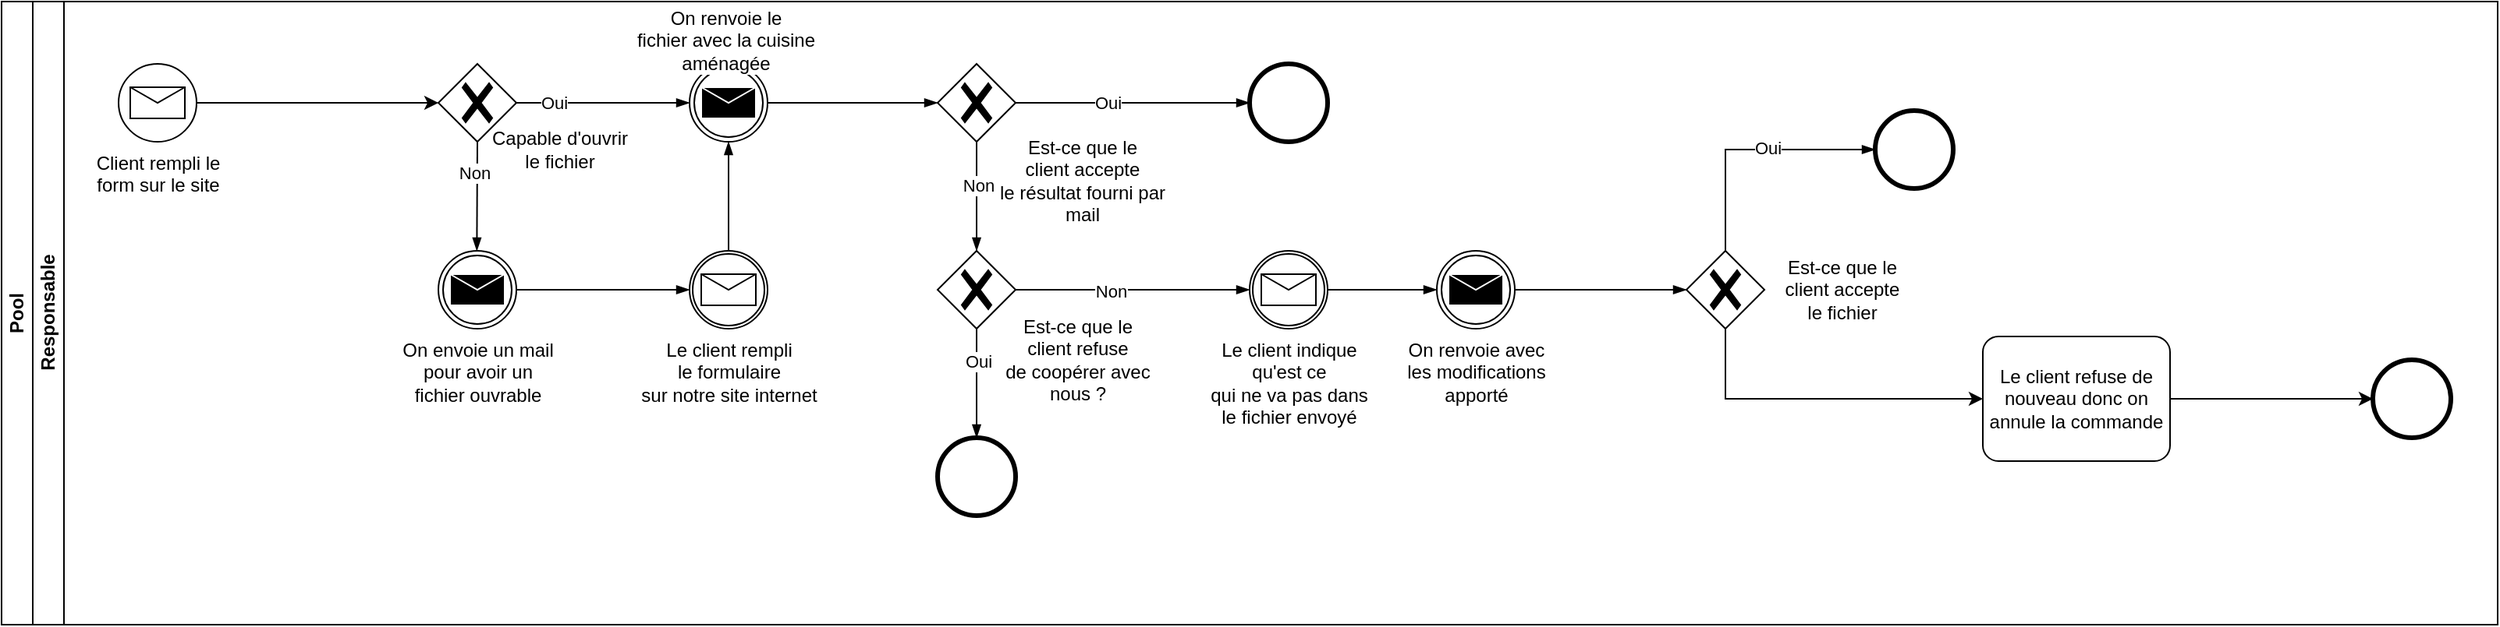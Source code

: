 <mxfile version="22.1.17" type="github">
  <diagram name="Page-1" id="r9_dcZiVTWIHIj-0cioe">
    <mxGraphModel dx="1434" dy="1949" grid="1" gridSize="10" guides="1" tooltips="1" connect="1" arrows="1" fold="1" page="1" pageScale="1" pageWidth="827" pageHeight="1169" math="0" shadow="0">
      <root>
        <mxCell id="0" />
        <mxCell id="1" parent="0" />
        <mxCell id="D1IDOb-8UlhYUGt4Y6p8-2" value="Pool" style="swimlane;html=1;childLayout=stackLayout;resizeParent=1;resizeParentMax=0;horizontal=0;startSize=20;horizontalStack=0;whiteSpace=wrap;" parent="1" vertex="1">
          <mxGeometry x="40" y="-40" width="1600" height="400" as="geometry" />
        </mxCell>
        <mxCell id="D1IDOb-8UlhYUGt4Y6p8-3" value="Responsable" style="swimlane;html=1;startSize=20;horizontal=0;" parent="1" vertex="1">
          <mxGeometry x="60" y="-40" width="1580" height="400" as="geometry" />
        </mxCell>
        <mxCell id="Vwyu7rgs5bZc1OZMxp64-16" value="" style="points=[[0.145,0.145,0],[0.5,0,0],[0.855,0.145,0],[1,0.5,0],[0.855,0.855,0],[0.5,1,0],[0.145,0.855,0],[0,0.5,0]];shape=mxgraph.bpmn.event;html=1;verticalLabelPosition=bottom;labelBackgroundColor=#ffffff;verticalAlign=top;align=center;perimeter=ellipsePerimeter;outlineConnect=0;aspect=fixed;outline=throwing;symbol=message;" parent="D1IDOb-8UlhYUGt4Y6p8-3" vertex="1">
          <mxGeometry x="421" y="40" width="50" height="50" as="geometry" />
        </mxCell>
        <mxCell id="Vwyu7rgs5bZc1OZMxp64-18" value="" style="points=[[0.25,0.25,0],[0.5,0,0],[0.75,0.25,0],[1,0.5,0],[0.75,0.75,0],[0.5,1,0],[0.25,0.75,0],[0,0.5,0]];shape=mxgraph.bpmn.gateway2;html=1;verticalLabelPosition=bottom;labelBackgroundColor=#ffffff;verticalAlign=top;align=center;perimeter=rhombusPerimeter;outlineConnect=0;outline=none;symbol=none;gwType=exclusive;" parent="D1IDOb-8UlhYUGt4Y6p8-3" vertex="1">
          <mxGeometry x="580" y="160" width="50" height="50" as="geometry" />
        </mxCell>
        <mxCell id="Vwyu7rgs5bZc1OZMxp64-20" value="" style="points=[[0.145,0.145,0],[0.5,0,0],[0.855,0.145,0],[1,0.5,0],[0.855,0.855,0],[0.5,1,0],[0.145,0.855,0],[0,0.5,0]];shape=mxgraph.bpmn.event;html=1;verticalLabelPosition=bottom;labelBackgroundColor=#ffffff;verticalAlign=top;align=center;perimeter=ellipsePerimeter;outlineConnect=0;aspect=fixed;outline=end;symbol=terminate2;" parent="D1IDOb-8UlhYUGt4Y6p8-3" vertex="1">
          <mxGeometry x="780" y="40" width="50" height="50" as="geometry" />
        </mxCell>
        <mxCell id="Vwyu7rgs5bZc1OZMxp64-21" value="" style="points=[[0.25,0.25,0],[0.5,0,0],[0.75,0.25,0],[1,0.5,0],[0.75,0.75,0],[0.5,1,0],[0.25,0.75,0],[0,0.5,0]];shape=mxgraph.bpmn.gateway2;html=1;verticalLabelPosition=bottom;labelBackgroundColor=#ffffff;verticalAlign=top;align=center;perimeter=rhombusPerimeter;outlineConnect=0;outline=none;symbol=none;gwType=exclusive;" parent="D1IDOb-8UlhYUGt4Y6p8-3" vertex="1">
          <mxGeometry x="580" y="40" width="50" height="50" as="geometry" />
        </mxCell>
        <mxCell id="Vwyu7rgs5bZc1OZMxp64-22" value="" style="points=[[0.145,0.145,0],[0.5,0,0],[0.855,0.145,0],[1,0.5,0],[0.855,0.855,0],[0.5,1,0],[0.145,0.855,0],[0,0.5,0]];shape=mxgraph.bpmn.event;html=1;verticalLabelPosition=bottom;labelBackgroundColor=#ffffff;verticalAlign=top;align=center;perimeter=ellipsePerimeter;outlineConnect=0;aspect=fixed;outline=end;symbol=terminate2;" parent="D1IDOb-8UlhYUGt4Y6p8-3" vertex="1">
          <mxGeometry x="580" y="280" width="50" height="50" as="geometry" />
        </mxCell>
        <mxCell id="Vwyu7rgs5bZc1OZMxp64-23" value="Le client indique &lt;br&gt;qu&#39;est ce&lt;br&gt;qui ne va pas dans &lt;br&gt;le fichier envoyé" style="points=[[0.145,0.145,0],[0.5,0,0],[0.855,0.145,0],[1,0.5,0],[0.855,0.855,0],[0.5,1,0],[0.145,0.855,0],[0,0.5,0]];shape=mxgraph.bpmn.event;html=1;verticalLabelPosition=bottom;labelBackgroundColor=#ffffff;verticalAlign=top;align=center;perimeter=ellipsePerimeter;outlineConnect=0;aspect=fixed;outline=catching;symbol=message;" parent="D1IDOb-8UlhYUGt4Y6p8-3" vertex="1">
          <mxGeometry x="780" y="160" width="50" height="50" as="geometry" />
        </mxCell>
        <mxCell id="Vwyu7rgs5bZc1OZMxp64-24" value="On renvoie avec &lt;br&gt;les modifications &lt;br&gt;apporté" style="points=[[0.145,0.145,0],[0.5,0,0],[0.855,0.145,0],[1,0.5,0],[0.855,0.855,0],[0.5,1,0],[0.145,0.855,0],[0,0.5,0]];shape=mxgraph.bpmn.event;html=1;verticalLabelPosition=bottom;labelBackgroundColor=#ffffff;verticalAlign=top;align=center;perimeter=ellipsePerimeter;outlineConnect=0;aspect=fixed;outline=throwing;symbol=message;" parent="D1IDOb-8UlhYUGt4Y6p8-3" vertex="1">
          <mxGeometry x="900" y="160" width="50" height="50" as="geometry" />
        </mxCell>
        <mxCell id="UgTmCeR9ksMmDDdTCSuo-7" value="" style="edgeStyle=orthogonalEdgeStyle;rounded=0;orthogonalLoop=1;jettySize=auto;html=1;entryX=0;entryY=0.5;entryDx=0;entryDy=0;entryPerimeter=0;exitX=0.5;exitY=1;exitDx=0;exitDy=0;exitPerimeter=0;" parent="D1IDOb-8UlhYUGt4Y6p8-3" source="Vwyu7rgs5bZc1OZMxp64-26" target="UgTmCeR9ksMmDDdTCSuo-3" edge="1">
          <mxGeometry relative="1" as="geometry">
            <mxPoint x="1070" y="330" as="targetPoint" />
            <Array as="points">
              <mxPoint x="1085" y="255" />
            </Array>
          </mxGeometry>
        </mxCell>
        <mxCell id="Vwyu7rgs5bZc1OZMxp64-26" value="" style="points=[[0.25,0.25,0],[0.5,0,0],[0.75,0.25,0],[1,0.5,0],[0.75,0.75,0],[0.5,1,0],[0.25,0.75,0],[0,0.5,0]];shape=mxgraph.bpmn.gateway2;html=1;verticalLabelPosition=bottom;labelBackgroundColor=#ffffff;verticalAlign=top;align=center;perimeter=rhombusPerimeter;outlineConnect=0;outline=none;symbol=none;gwType=exclusive;" parent="D1IDOb-8UlhYUGt4Y6p8-3" vertex="1">
          <mxGeometry x="1060" y="160" width="50" height="50" as="geometry" />
        </mxCell>
        <mxCell id="Vwyu7rgs5bZc1OZMxp64-27" value="" style="points=[[0.145,0.145,0],[0.5,0,0],[0.855,0.145,0],[1,0.5,0],[0.855,0.855,0],[0.5,1,0],[0.145,0.855,0],[0,0.5,0]];shape=mxgraph.bpmn.event;html=1;verticalLabelPosition=bottom;labelBackgroundColor=#ffffff;verticalAlign=top;align=center;perimeter=ellipsePerimeter;outlineConnect=0;aspect=fixed;outline=end;symbol=terminate2;" parent="D1IDOb-8UlhYUGt4Y6p8-3" vertex="1">
          <mxGeometry x="1181" y="70" width="50" height="50" as="geometry" />
        </mxCell>
        <mxCell id="Vwyu7rgs5bZc1OZMxp64-28" value="" style="points=[[0.145,0.145,0],[0.5,0,0],[0.855,0.145,0],[1,0.5,0],[0.855,0.855,0],[0.5,1,0],[0.145,0.855,0],[0,0.5,0]];shape=mxgraph.bpmn.event;html=1;verticalLabelPosition=bottom;labelBackgroundColor=#ffffff;verticalAlign=top;align=center;perimeter=ellipsePerimeter;outlineConnect=0;aspect=fixed;outline=end;symbol=terminate2;" parent="D1IDOb-8UlhYUGt4Y6p8-3" vertex="1">
          <mxGeometry x="1500" y="230" width="50" height="50" as="geometry" />
        </mxCell>
        <mxCell id="6QLDngQJifuQpvsOph74-2" value="" style="points=[[0.25,0.25,0],[0.5,0,0],[0.75,0.25,0],[1,0.5,0],[0.75,0.75,0],[0.5,1,0],[0.25,0.75,0],[0,0.5,0]];shape=mxgraph.bpmn.gateway2;html=1;verticalLabelPosition=bottom;labelBackgroundColor=#ffffff;verticalAlign=top;align=center;perimeter=rhombusPerimeter;outlineConnect=0;outline=none;symbol=none;gwType=exclusive;" parent="D1IDOb-8UlhYUGt4Y6p8-3" vertex="1">
          <mxGeometry x="260" y="40" width="50" height="50" as="geometry" />
        </mxCell>
        <mxCell id="6QLDngQJifuQpvsOph74-3" value="On envoie un mail &lt;br&gt;pour avoir un &lt;br&gt;fichier ouvrable" style="points=[[0.145,0.145,0],[0.5,0,0],[0.855,0.145,0],[1,0.5,0],[0.855,0.855,0],[0.5,1,0],[0.145,0.855,0],[0,0.5,0]];shape=mxgraph.bpmn.event;html=1;verticalLabelPosition=bottom;labelBackgroundColor=#ffffff;verticalAlign=top;align=center;perimeter=ellipsePerimeter;outlineConnect=0;aspect=fixed;outline=throwing;symbol=message;" parent="D1IDOb-8UlhYUGt4Y6p8-3" vertex="1">
          <mxGeometry x="260" y="160" width="50" height="50" as="geometry" />
        </mxCell>
        <mxCell id="6QLDngQJifuQpvsOph74-7" value="" style="edgeStyle=elbowEdgeStyle;fontSize=12;html=1;endArrow=blockThin;endFill=1;rounded=0;entryX=0;entryY=0.5;entryDx=0;entryDy=0;entryPerimeter=0;exitX=1;exitY=0.5;exitDx=0;exitDy=0;exitPerimeter=0;" parent="D1IDOb-8UlhYUGt4Y6p8-3" source="6QLDngQJifuQpvsOph74-2" target="Vwyu7rgs5bZc1OZMxp64-16" edge="1">
          <mxGeometry width="160" relative="1" as="geometry">
            <mxPoint x="329" y="64.66" as="sourcePoint" />
            <mxPoint x="379" y="64.66" as="targetPoint" />
          </mxGeometry>
        </mxCell>
        <mxCell id="6QLDngQJifuQpvsOph74-27" value="Oui" style="edgeLabel;html=1;align=center;verticalAlign=middle;resizable=0;points=[];" parent="6QLDngQJifuQpvsOph74-7" vertex="1" connectable="0">
          <mxGeometry x="-0.564" relative="1" as="geometry">
            <mxPoint as="offset" />
          </mxGeometry>
        </mxCell>
        <mxCell id="6QLDngQJifuQpvsOph74-8" value="" style="edgeStyle=elbowEdgeStyle;fontSize=12;html=1;endArrow=blockThin;endFill=1;rounded=0;entryX=0.5;entryY=0;entryDx=0;entryDy=0;entryPerimeter=0;exitX=0.5;exitY=1;exitDx=0;exitDy=0;exitPerimeter=0;" parent="D1IDOb-8UlhYUGt4Y6p8-3" source="6QLDngQJifuQpvsOph74-2" target="6QLDngQJifuQpvsOph74-3" edge="1">
          <mxGeometry width="160" relative="1" as="geometry">
            <mxPoint x="284.66" y="110" as="sourcePoint" />
            <mxPoint x="285" y="140" as="targetPoint" />
            <Array as="points">
              <mxPoint x="284.66" y="140" />
            </Array>
          </mxGeometry>
        </mxCell>
        <mxCell id="6QLDngQJifuQpvsOph74-28" value="Non" style="edgeLabel;html=1;align=center;verticalAlign=middle;resizable=0;points=[];" parent="6QLDngQJifuQpvsOph74-8" vertex="1" connectable="0">
          <mxGeometry x="-0.422" y="-2" relative="1" as="geometry">
            <mxPoint as="offset" />
          </mxGeometry>
        </mxCell>
        <mxCell id="6QLDngQJifuQpvsOph74-9" value="" style="edgeStyle=elbowEdgeStyle;fontSize=12;html=1;endArrow=blockThin;endFill=1;rounded=0;exitX=1;exitY=0.5;exitDx=0;exitDy=0;exitPerimeter=0;entryX=0;entryY=0.5;entryDx=0;entryDy=0;entryPerimeter=0;" parent="D1IDOb-8UlhYUGt4Y6p8-3" source="Vwyu7rgs5bZc1OZMxp64-16" target="Vwyu7rgs5bZc1OZMxp64-21" edge="1">
          <mxGeometry width="160" relative="1" as="geometry">
            <mxPoint x="480" y="64.66" as="sourcePoint" />
            <mxPoint x="530" y="64.66" as="targetPoint" />
          </mxGeometry>
        </mxCell>
        <mxCell id="6QLDngQJifuQpvsOph74-10" value="" style="edgeStyle=elbowEdgeStyle;fontSize=12;html=1;endArrow=blockThin;endFill=1;rounded=0;exitX=1;exitY=0.5;exitDx=0;exitDy=0;exitPerimeter=0;entryX=0;entryY=0.5;entryDx=0;entryDy=0;entryPerimeter=0;" parent="D1IDOb-8UlhYUGt4Y6p8-3" source="Vwyu7rgs5bZc1OZMxp64-21" target="Vwyu7rgs5bZc1OZMxp64-20" edge="1">
          <mxGeometry width="160" relative="1" as="geometry">
            <mxPoint x="640" y="64.66" as="sourcePoint" />
            <mxPoint x="700" y="64.66" as="targetPoint" />
          </mxGeometry>
        </mxCell>
        <mxCell id="6QLDngQJifuQpvsOph74-18" value="Oui" style="edgeLabel;html=1;align=center;verticalAlign=middle;resizable=0;points=[];" parent="6QLDngQJifuQpvsOph74-10" vertex="1" connectable="0">
          <mxGeometry x="-0.211" relative="1" as="geometry">
            <mxPoint as="offset" />
          </mxGeometry>
        </mxCell>
        <mxCell id="6QLDngQJifuQpvsOph74-11" value="" style="edgeStyle=elbowEdgeStyle;fontSize=12;html=1;endArrow=blockThin;endFill=1;rounded=0;entryX=0.5;entryY=0;entryDx=0;entryDy=0;entryPerimeter=0;exitX=0.5;exitY=1;exitDx=0;exitDy=0;exitPerimeter=0;" parent="D1IDOb-8UlhYUGt4Y6p8-3" source="Vwyu7rgs5bZc1OZMxp64-21" target="Vwyu7rgs5bZc1OZMxp64-18" edge="1">
          <mxGeometry width="160" relative="1" as="geometry">
            <mxPoint x="604.69" y="90" as="sourcePoint" />
            <mxPoint x="604.69" y="160" as="targetPoint" />
          </mxGeometry>
        </mxCell>
        <mxCell id="6QLDngQJifuQpvsOph74-20" value="Non" style="edgeLabel;html=1;align=center;verticalAlign=middle;resizable=0;points=[];" parent="6QLDngQJifuQpvsOph74-11" vertex="1" connectable="0">
          <mxGeometry x="-0.208" y="1" relative="1" as="geometry">
            <mxPoint as="offset" />
          </mxGeometry>
        </mxCell>
        <mxCell id="6QLDngQJifuQpvsOph74-12" value="" style="edgeStyle=elbowEdgeStyle;fontSize=12;html=1;endArrow=blockThin;endFill=1;rounded=0;exitX=0.5;exitY=1;exitDx=0;exitDy=0;exitPerimeter=0;entryX=0.5;entryY=0;entryDx=0;entryDy=0;entryPerimeter=0;elbow=vertical;" parent="D1IDOb-8UlhYUGt4Y6p8-3" source="Vwyu7rgs5bZc1OZMxp64-18" target="Vwyu7rgs5bZc1OZMxp64-22" edge="1">
          <mxGeometry width="160" relative="1" as="geometry">
            <mxPoint x="604.66" y="210" as="sourcePoint" />
            <mxPoint x="605" y="260" as="targetPoint" />
          </mxGeometry>
        </mxCell>
        <mxCell id="UgTmCeR9ksMmDDdTCSuo-2" value="Oui" style="edgeLabel;html=1;align=center;verticalAlign=middle;resizable=0;points=[];" parent="6QLDngQJifuQpvsOph74-12" vertex="1" connectable="0">
          <mxGeometry x="-0.4" y="1" relative="1" as="geometry">
            <mxPoint as="offset" />
          </mxGeometry>
        </mxCell>
        <mxCell id="6QLDngQJifuQpvsOph74-13" value="" style="edgeStyle=elbowEdgeStyle;fontSize=12;html=1;endArrow=blockThin;endFill=1;rounded=0;exitX=1;exitY=0.5;exitDx=0;exitDy=0;exitPerimeter=0;entryX=0;entryY=0.5;entryDx=0;entryDy=0;entryPerimeter=0;" parent="D1IDOb-8UlhYUGt4Y6p8-3" source="Vwyu7rgs5bZc1OZMxp64-18" target="Vwyu7rgs5bZc1OZMxp64-23" edge="1">
          <mxGeometry width="160" relative="1" as="geometry">
            <mxPoint x="630" y="184.66" as="sourcePoint" />
            <mxPoint x="665" y="190" as="targetPoint" />
          </mxGeometry>
        </mxCell>
        <mxCell id="UgTmCeR9ksMmDDdTCSuo-1" value="Non" style="edgeLabel;html=1;align=center;verticalAlign=middle;resizable=0;points=[];" parent="6QLDngQJifuQpvsOph74-13" vertex="1" connectable="0">
          <mxGeometry x="-0.187" y="-1" relative="1" as="geometry">
            <mxPoint as="offset" />
          </mxGeometry>
        </mxCell>
        <mxCell id="6QLDngQJifuQpvsOph74-14" value="" style="edgeStyle=elbowEdgeStyle;fontSize=12;html=1;endArrow=blockThin;endFill=1;rounded=0;exitX=1;exitY=0.5;exitDx=0;exitDy=0;exitPerimeter=0;entryX=0;entryY=0.5;entryDx=0;entryDy=0;entryPerimeter=0;" parent="D1IDOb-8UlhYUGt4Y6p8-3" source="Vwyu7rgs5bZc1OZMxp64-23" target="Vwyu7rgs5bZc1OZMxp64-24" edge="1">
          <mxGeometry width="160" relative="1" as="geometry">
            <mxPoint x="767" y="187.5" as="sourcePoint" />
            <mxPoint x="807" y="182.5" as="targetPoint" />
          </mxGeometry>
        </mxCell>
        <mxCell id="6QLDngQJifuQpvsOph74-15" value="" style="edgeStyle=elbowEdgeStyle;fontSize=12;html=1;endArrow=blockThin;endFill=1;rounded=0;exitX=1;exitY=0.5;exitDx=0;exitDy=0;exitPerimeter=0;entryX=0;entryY=0.5;entryDx=0;entryDy=0;entryPerimeter=0;" parent="D1IDOb-8UlhYUGt4Y6p8-3" source="Vwyu7rgs5bZc1OZMxp64-24" target="Vwyu7rgs5bZc1OZMxp64-26" edge="1">
          <mxGeometry width="160" relative="1" as="geometry">
            <mxPoint x="920" y="184.67" as="sourcePoint" />
            <mxPoint x="970" y="184.67" as="targetPoint" />
          </mxGeometry>
        </mxCell>
        <mxCell id="6QLDngQJifuQpvsOph74-16" value="" style="edgeStyle=elbowEdgeStyle;fontSize=12;html=1;endArrow=blockThin;endFill=1;rounded=0;entryX=0;entryY=0.5;entryDx=0;entryDy=0;entryPerimeter=0;exitX=0.5;exitY=0;exitDx=0;exitDy=0;exitPerimeter=0;" parent="D1IDOb-8UlhYUGt4Y6p8-3" source="Vwyu7rgs5bZc1OZMxp64-26" target="Vwyu7rgs5bZc1OZMxp64-27" edge="1">
          <mxGeometry width="160" relative="1" as="geometry">
            <mxPoint x="1000" y="95" as="sourcePoint" />
            <mxPoint x="1040" y="94.67" as="targetPoint" />
            <Array as="points">
              <mxPoint x="1085" y="130" />
            </Array>
          </mxGeometry>
        </mxCell>
        <mxCell id="6QLDngQJifuQpvsOph74-21" value="Oui" style="edgeLabel;html=1;align=center;verticalAlign=middle;resizable=0;points=[];" parent="6QLDngQJifuQpvsOph74-16" vertex="1" connectable="0">
          <mxGeometry x="0.143" y="1" relative="1" as="geometry">
            <mxPoint as="offset" />
          </mxGeometry>
        </mxCell>
        <mxCell id="Vwyu7rgs5bZc1OZMxp64-69" value="Est-ce que le&lt;br style=&quot;border-color: var(--border-color);&quot;&gt;&lt;span style=&quot;background-color: rgb(255, 255, 255);&quot;&gt;client accepte&lt;/span&gt;&lt;br style=&quot;border-color: var(--border-color);&quot;&gt;&lt;span style=&quot;background-color: rgb(255, 255, 255);&quot;&gt;le résultat fourni par mail&lt;/span&gt;" style="text;html=1;strokeColor=none;fillColor=none;align=center;verticalAlign=middle;whiteSpace=wrap;rounded=0;" parent="D1IDOb-8UlhYUGt4Y6p8-3" vertex="1">
          <mxGeometry x="608" y="100" width="130" height="30" as="geometry" />
        </mxCell>
        <mxCell id="Vwyu7rgs5bZc1OZMxp64-70" value="Est-ce que le client refuse&lt;br style=&quot;border-color: var(--border-color);&quot;&gt;&lt;span style=&quot;background-color: rgb(255, 255, 255);&quot;&gt;de coopérer avec nous ?&lt;/span&gt;" style="text;html=1;strokeColor=none;fillColor=none;align=center;verticalAlign=middle;whiteSpace=wrap;rounded=0;" parent="D1IDOb-8UlhYUGt4Y6p8-3" vertex="1">
          <mxGeometry x="620" y="200" width="100" height="60" as="geometry" />
        </mxCell>
        <mxCell id="Vwyu7rgs5bZc1OZMxp64-65" value="Est-ce que le client accepte le fichier" style="text;html=1;strokeColor=none;fillColor=none;align=center;verticalAlign=middle;whiteSpace=wrap;rounded=0;" parent="D1IDOb-8UlhYUGt4Y6p8-3" vertex="1">
          <mxGeometry x="1120" y="170" width="80" height="30" as="geometry" />
        </mxCell>
        <mxCell id="6QLDngQJifuQpvsOph74-23" value="Le client rempli &lt;br&gt;le formulaire &lt;br&gt;sur notre site internet" style="points=[[0.145,0.145,0],[0.5,0,0],[0.855,0.145,0],[1,0.5,0],[0.855,0.855,0],[0.5,1,0],[0.145,0.855,0],[0,0.5,0]];shape=mxgraph.bpmn.event;html=1;verticalLabelPosition=bottom;labelBackgroundColor=#ffffff;verticalAlign=top;align=center;perimeter=ellipsePerimeter;outlineConnect=0;aspect=fixed;outline=catching;symbol=message;" parent="D1IDOb-8UlhYUGt4Y6p8-3" vertex="1">
          <mxGeometry x="421" y="160" width="50" height="50" as="geometry" />
        </mxCell>
        <mxCell id="6QLDngQJifuQpvsOph74-24" value="" style="edgeStyle=elbowEdgeStyle;fontSize=12;html=1;endArrow=blockThin;endFill=1;rounded=0;exitX=1;exitY=0.5;exitDx=0;exitDy=0;exitPerimeter=0;entryX=0;entryY=0.5;entryDx=0;entryDy=0;entryPerimeter=0;" parent="D1IDOb-8UlhYUGt4Y6p8-3" source="6QLDngQJifuQpvsOph74-3" target="6QLDngQJifuQpvsOph74-23" edge="1">
          <mxGeometry width="160" relative="1" as="geometry">
            <mxPoint x="324" y="184.73" as="sourcePoint" />
            <mxPoint x="384" y="184.73" as="targetPoint" />
          </mxGeometry>
        </mxCell>
        <mxCell id="6QLDngQJifuQpvsOph74-25" value="" style="edgeStyle=elbowEdgeStyle;fontSize=12;html=1;endArrow=blockThin;endFill=1;rounded=0;exitX=0.5;exitY=0;exitDx=0;exitDy=0;exitPerimeter=0;entryX=0.5;entryY=1;entryDx=0;entryDy=0;entryPerimeter=0;" parent="D1IDOb-8UlhYUGt4Y6p8-3" source="6QLDngQJifuQpvsOph74-23" target="Vwyu7rgs5bZc1OZMxp64-16" edge="1">
          <mxGeometry width="160" relative="1" as="geometry">
            <mxPoint x="445.62" y="150" as="sourcePoint" />
            <mxPoint x="445.76" y="100.003" as="targetPoint" />
          </mxGeometry>
        </mxCell>
        <mxCell id="6QLDngQJifuQpvsOph74-26" value="On renvoie le&lt;br style=&quot;border-color: var(--border-color);&quot;&gt;&lt;span style=&quot;background-color: rgb(255, 255, 255);&quot;&gt;fichier avec la cuisine&lt;/span&gt;&lt;br style=&quot;border-color: var(--border-color);&quot;&gt;&lt;span style=&quot;background-color: rgb(255, 255, 255);&quot;&gt;aménagée&lt;/span&gt;" style="text;html=1;strokeColor=none;fillColor=none;align=center;verticalAlign=middle;whiteSpace=wrap;rounded=0;" parent="D1IDOb-8UlhYUGt4Y6p8-3" vertex="1">
          <mxGeometry x="374.5" width="138.5" height="50" as="geometry" />
        </mxCell>
        <mxCell id="6QLDngQJifuQpvsOph74-29" value="Capable d&#39;ouvrir le fichier" style="text;html=1;strokeColor=none;fillColor=none;align=center;verticalAlign=middle;whiteSpace=wrap;rounded=0;" parent="D1IDOb-8UlhYUGt4Y6p8-3" vertex="1">
          <mxGeometry x="293" y="80" width="90" height="30" as="geometry" />
        </mxCell>
        <mxCell id="UgTmCeR9ksMmDDdTCSuo-3" value="Le client refuse de nouveau donc on annule la commande" style="points=[[0.25,0,0],[0.5,0,0],[0.75,0,0],[1,0.25,0],[1,0.5,0],[1,0.75,0],[0.75,1,0],[0.5,1,0],[0.25,1,0],[0,0.75,0],[0,0.5,0],[0,0.25,0]];shape=mxgraph.bpmn.task;whiteSpace=wrap;rectStyle=rounded;size=10;html=1;container=1;expand=0;collapsible=0;taskMarker=abstract;" parent="D1IDOb-8UlhYUGt4Y6p8-3" vertex="1">
          <mxGeometry x="1250" y="215" width="120" height="80" as="geometry" />
        </mxCell>
        <mxCell id="UgTmCeR9ksMmDDdTCSuo-8" value="" style="endArrow=classic;html=1;rounded=0;exitX=1;exitY=0.5;exitDx=0;exitDy=0;exitPerimeter=0;entryX=0;entryY=0.5;entryDx=0;entryDy=0;entryPerimeter=0;" parent="D1IDOb-8UlhYUGt4Y6p8-3" source="UgTmCeR9ksMmDDdTCSuo-3" target="Vwyu7rgs5bZc1OZMxp64-28" edge="1">
          <mxGeometry width="50" height="50" relative="1" as="geometry">
            <mxPoint x="1420" y="230" as="sourcePoint" />
            <mxPoint x="1470" y="180" as="targetPoint" />
          </mxGeometry>
        </mxCell>
        <mxCell id="UgTmCeR9ksMmDDdTCSuo-9" value="Client rempli le &lt;br&gt;form sur le site" style="points=[[0.145,0.145,0],[0.5,0,0],[0.855,0.145,0],[1,0.5,0],[0.855,0.855,0],[0.5,1,0],[0.145,0.855,0],[0,0.5,0]];shape=mxgraph.bpmn.event;html=1;verticalLabelPosition=bottom;labelBackgroundColor=#ffffff;verticalAlign=top;align=center;perimeter=ellipsePerimeter;outlineConnect=0;aspect=fixed;outline=standard;symbol=message;" parent="D1IDOb-8UlhYUGt4Y6p8-3" vertex="1">
          <mxGeometry x="55" y="40" width="50" height="50" as="geometry" />
        </mxCell>
        <mxCell id="UgTmCeR9ksMmDDdTCSuo-10" value="" style="endArrow=classic;html=1;rounded=0;exitX=1;exitY=0.5;exitDx=0;exitDy=0;exitPerimeter=0;entryX=0;entryY=0.5;entryDx=0;entryDy=0;entryPerimeter=0;" parent="D1IDOb-8UlhYUGt4Y6p8-3" source="UgTmCeR9ksMmDDdTCSuo-9" target="6QLDngQJifuQpvsOph74-2" edge="1">
          <mxGeometry width="50" height="50" relative="1" as="geometry">
            <mxPoint x="150" y="70" as="sourcePoint" />
            <mxPoint x="200" y="20" as="targetPoint" />
          </mxGeometry>
        </mxCell>
      </root>
    </mxGraphModel>
  </diagram>
</mxfile>
